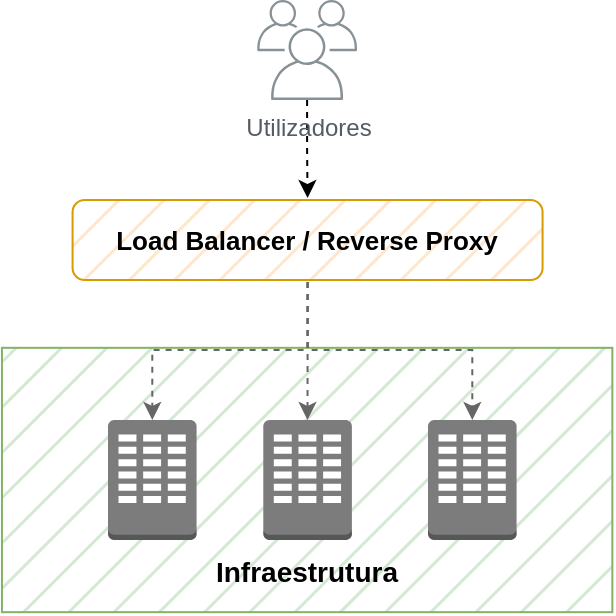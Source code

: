 <mxfile version="24.2.8" type="device">
  <diagram name="Página-1" id="GqaS2yzh_YFpKsmkKtEa">
    <mxGraphModel dx="901" dy="491" grid="1" gridSize="10" guides="1" tooltips="1" connect="1" arrows="1" fold="1" page="1" pageScale="1" pageWidth="827" pageHeight="1169" math="0" shadow="0">
      <root>
        <mxCell id="0" />
        <mxCell id="1" parent="0" />
        <mxCell id="IIeFJdCi4ttDjo09-xvz-28" value="&lt;p style=&quot;line-height: 120%; margin-top: 92px; margin-bottom: 0px; padding-bottom: 0px; margin-right: 0px;&quot;&gt;&lt;b&gt;&lt;font style=&quot;font-size: 14px;&quot;&gt;Infraestrutura&lt;/font&gt;&lt;/b&gt;&lt;/p&gt;" style="whiteSpace=wrap;html=1;fillColor=#d5e8d4;strokeColor=#82b366;fillStyle=hatch;" vertex="1" parent="1">
          <mxGeometry x="176.98" y="313.91" width="305.2" height="132.18" as="geometry" />
        </mxCell>
        <mxCell id="IIeFJdCi4ttDjo09-xvz-21" style="edgeStyle=orthogonalEdgeStyle;rounded=0;orthogonalLoop=1;jettySize=auto;html=1;entryX=0.5;entryY=0;entryDx=0;entryDy=0;dashed=1;" edge="1" parent="1" source="IIeFJdCi4ttDjo09-xvz-18" target="IIeFJdCi4ttDjo09-xvz-20">
          <mxGeometry relative="1" as="geometry" />
        </mxCell>
        <mxCell id="IIeFJdCi4ttDjo09-xvz-18" value="Utilizadores" style="sketch=0;outlineConnect=0;gradientColor=none;fontColor=#545B64;strokeColor=none;fillColor=#879196;dashed=0;verticalLabelPosition=bottom;verticalAlign=top;align=center;html=1;fontSize=12;fontStyle=0;aspect=fixed;shape=mxgraph.aws4.illustration_users;pointerEvents=1" vertex="1" parent="1">
          <mxGeometry x="304.58" y="140" width="50" height="50" as="geometry" />
        </mxCell>
        <mxCell id="IIeFJdCi4ttDjo09-xvz-19" value="" style="outlineConnect=0;dashed=0;verticalLabelPosition=bottom;verticalAlign=top;align=center;html=1;shape=mxgraph.aws3.corporate_data_center;fillColor=#7D7C7C;gradientColor=none;" vertex="1" parent="1">
          <mxGeometry x="230" y="350" width="44.29" height="60" as="geometry" />
        </mxCell>
        <mxCell id="IIeFJdCi4ttDjo09-xvz-22" style="edgeStyle=orthogonalEdgeStyle;rounded=0;orthogonalLoop=1;jettySize=auto;html=1;curved=0;dashed=1;fillColor=#f5f5f5;strokeColor=#666666;" edge="1" parent="1" source="IIeFJdCi4ttDjo09-xvz-20" target="IIeFJdCi4ttDjo09-xvz-19">
          <mxGeometry relative="1" as="geometry" />
        </mxCell>
        <mxCell id="IIeFJdCi4ttDjo09-xvz-25" style="edgeStyle=orthogonalEdgeStyle;rounded=0;orthogonalLoop=1;jettySize=auto;html=1;curved=0;dashed=1;fillColor=#f5f5f5;strokeColor=#666666;" edge="1" parent="1" source="IIeFJdCi4ttDjo09-xvz-20" target="IIeFJdCi4ttDjo09-xvz-23">
          <mxGeometry relative="1" as="geometry" />
        </mxCell>
        <mxCell id="IIeFJdCi4ttDjo09-xvz-26" style="edgeStyle=orthogonalEdgeStyle;rounded=0;orthogonalLoop=1;jettySize=auto;html=1;curved=0;dashed=1;fillColor=#f5f5f5;strokeColor=#666666;" edge="1" parent="1" source="IIeFJdCi4ttDjo09-xvz-20" target="IIeFJdCi4ttDjo09-xvz-24">
          <mxGeometry relative="1" as="geometry" />
        </mxCell>
        <mxCell id="IIeFJdCi4ttDjo09-xvz-20" value="&lt;b&gt;&lt;font style=&quot;font-size: 13px;&quot;&gt;Load Balancer / Reverse Proxy&lt;/font&gt;&lt;/b&gt;" style="rounded=1;whiteSpace=wrap;html=1;fillColor=#ffe6cc;strokeColor=#d79b00;fillStyle=hatch;strokeWidth=1;perimeterSpacing=1;glass=0;" vertex="1" parent="1">
          <mxGeometry x="212.29" y="240" width="235" height="40" as="geometry" />
        </mxCell>
        <mxCell id="IIeFJdCi4ttDjo09-xvz-23" value="" style="outlineConnect=0;dashed=0;verticalLabelPosition=bottom;verticalAlign=top;align=center;html=1;shape=mxgraph.aws3.corporate_data_center;fillColor=#7D7C7C;gradientColor=none;" vertex="1" parent="1">
          <mxGeometry x="307.65" y="350" width="44.29" height="60" as="geometry" />
        </mxCell>
        <mxCell id="IIeFJdCi4ttDjo09-xvz-24" value="" style="outlineConnect=0;dashed=0;verticalLabelPosition=bottom;verticalAlign=top;align=center;html=1;shape=mxgraph.aws3.corporate_data_center;fillColor=#7D7C7C;strokeColor=#23445d;" vertex="1" parent="1">
          <mxGeometry x="390" y="350" width="44.29" height="60" as="geometry" />
        </mxCell>
      </root>
    </mxGraphModel>
  </diagram>
</mxfile>
